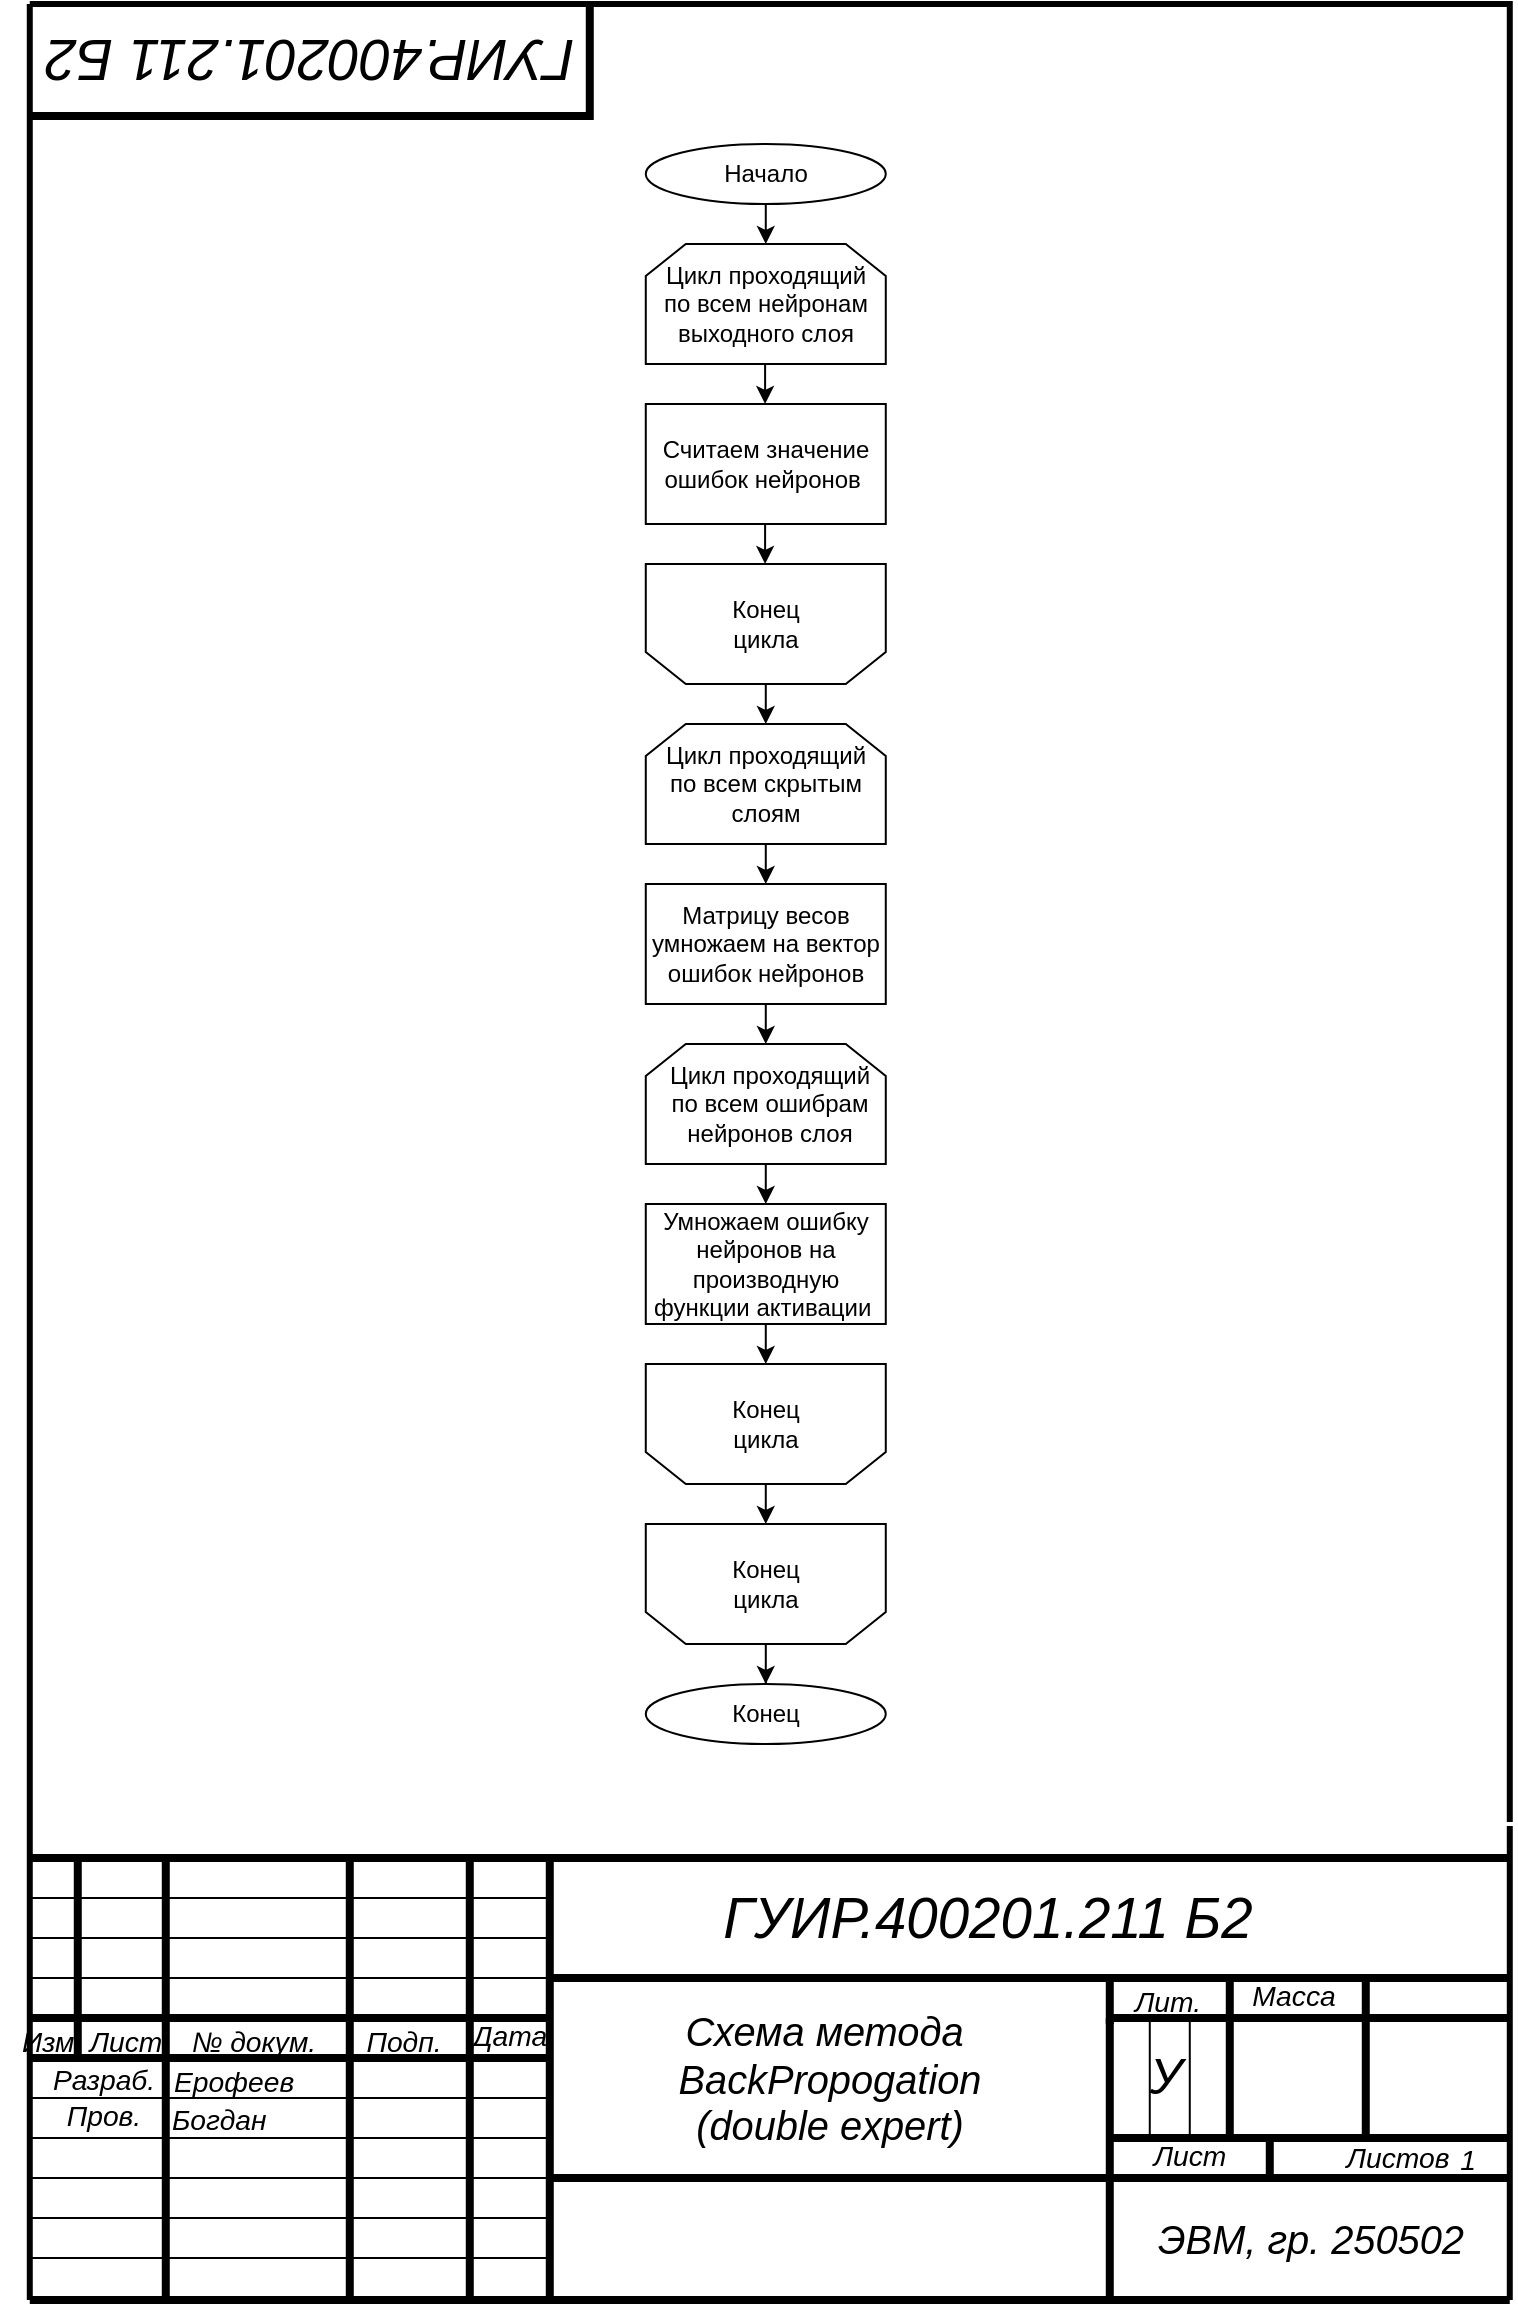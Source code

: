 <mxfile version="22.1.2" type="device">
  <diagram name="Страница — 1" id="CTN3MzxIXp-URIUVr1BB">
    <mxGraphModel dx="1036" dy="606" grid="1" gridSize="10" guides="1" tooltips="1" connect="1" arrows="1" fold="1" page="1" pageScale="1" pageWidth="827" pageHeight="1169" math="0" shadow="0">
      <root>
        <mxCell id="0" />
        <mxCell id="1" parent="0" />
        <UserObject label="" tags="Фон" id="nHSCRdaglOirwHJ2CLul-1">
          <mxCell style="vsdxID=6;fillColor=#FFFFFF;gradientColor=none;shape=stencil(nY9LDoAgDERP0z3SI/i5BwkoRAWC+Lu9kGokLt3NtK/NDGC9aOEVcLbE4Ea1Gxk1YAOcG6tVMDEpwBaw7l1QQ3CrleS9yGRWs9vyh4PuWL7g7CxdR+BkbAFW7Df6+BtO4k1DRcrdN3kaUWtsLw==);strokeColor=#000000;strokeWidth=3;points=[];labelBackgroundColor=none;rounded=0;html=1;whiteSpace=wrap;" parent="1" vertex="1">
            <mxGeometry x="64.89" y="10" width="740" height="909" as="geometry" />
          </mxCell>
        </UserObject>
        <UserObject label="" tags="Фон" id="nHSCRdaglOirwHJ2CLul-2">
          <mxCell style="vsdxID=50;edgeStyle=none;startArrow=none;endArrow=none;startSize=9;endSize=9;strokeWidth=3;strokeColor=#000000;spacingTop=0;spacingBottom=0;spacingLeft=0;spacingRight=0;verticalAlign=middle;html=1;labelBackgroundColor=none;rounded=0;" parent="1" edge="1">
            <mxGeometry relative="1" as="geometry">
              <Array as="points" />
              <mxPoint x="804.89" y="921" as="sourcePoint" />
              <mxPoint x="804.89" y="1158" as="targetPoint" />
            </mxGeometry>
          </mxCell>
        </UserObject>
        <UserObject label="&lt;div style=&quot;&quot;&gt;&lt;p style=&quot;text-align: center; margin: 0px; text-indent: 0px; vertical-align: middle; direction: ltr;&quot;&gt;&lt;font face=&quot;Arial&quot;&gt;&lt;span style=&quot;font-size: 19.9px;&quot;&gt;&lt;i&gt;Схема метода&amp;nbsp;&lt;/i&gt;&lt;/span&gt;&lt;/font&gt;&lt;/p&gt;&lt;p style=&quot;text-align: center; margin: 0px; text-indent: 0px; vertical-align: middle; direction: ltr;&quot;&gt;&lt;font face=&quot;Arial&quot;&gt;&lt;span style=&quot;font-size: 19.9px;&quot;&gt;&lt;i&gt;BackPropogation&lt;/i&gt;&lt;/span&gt;&lt;/font&gt;&lt;/p&gt;&lt;p style=&quot;text-align: center; margin: 0px; text-indent: 0px; vertical-align: middle; direction: ltr;&quot;&gt;&lt;font face=&quot;Arial&quot;&gt;&lt;span style=&quot;font-size: 19.9px;&quot;&gt;&lt;i&gt;(double expert)&lt;/i&gt;&lt;/span&gt;&lt;/font&gt;&lt;/p&gt;&lt;/div&gt;" tags="Фон" id="nHSCRdaglOirwHJ2CLul-3">
          <mxCell style="verticalAlign=middle;align=center;overflow=width;vsdxID=381;fillColor=none;gradientColor=none;shape=stencil(nZBLDoAgDERP0z3SIyjew0SURgSD+Lu9kMZoXLhwN9O+tukAlrNpJg1SzDH4QW/URgNYgZTkjA4UkwJUgGXng+6DX1zLfmoymdXo17xh5zmRJ6Q42BWCfc2oJfdAr+Yv+AP9Cb7OJ3H/2JG1HNGz/84klThPVCc=);strokeColor=none;points=[];labelBackgroundColor=none;rounded=0;html=1;whiteSpace=wrap;" parent="1" vertex="1">
            <mxGeometry x="324.89" y="998" width="280" height="100" as="geometry" />
          </mxCell>
        </UserObject>
        <UserObject label="" tags="Фон" id="nHSCRdaglOirwHJ2CLul-4">
          <mxCell style="vsdxID=384;edgeStyle=none;startArrow=none;endArrow=none;startSize=3;endSize=3;strokeWidth=4;strokeColor=#000000;spacingTop=-2;spacingBottom=-2;spacingLeft=-2;spacingRight=-2;verticalAlign=middle;html=1;labelBackgroundColor=#FFFFFF;rounded=0;" parent="1" edge="1">
            <mxGeometry relative="1" as="geometry">
              <Array as="points" />
              <mxPoint x="604.89" y="1017" as="sourcePoint" />
              <mxPoint x="604.89" y="1157" as="targetPoint" />
            </mxGeometry>
          </mxCell>
        </UserObject>
        <UserObject label="" tags="Фон" id="nHSCRdaglOirwHJ2CLul-5">
          <mxCell style="vsdxID=385;edgeStyle=none;startArrow=none;endArrow=none;startSize=3;endSize=3;strokeWidth=4;strokeColor=#000000;spacingTop=-2;spacingBottom=-2;spacingLeft=-2;spacingRight=-2;verticalAlign=middle;html=1;labelBackgroundColor=#FFFFFF;rounded=0;" parent="1" edge="1">
            <mxGeometry relative="1" as="geometry">
              <Array as="points" />
              <mxPoint x="604.89" y="1017" as="sourcePoint" />
              <mxPoint x="804.89" y="1017" as="targetPoint" />
            </mxGeometry>
          </mxCell>
        </UserObject>
        <UserObject label="" tags="Фон" id="nHSCRdaglOirwHJ2CLul-6">
          <mxCell style="vsdxID=386;edgeStyle=none;startArrow=none;endArrow=none;startSize=3;endSize=3;strokeWidth=4;strokeColor=#000000;spacingTop=-2;spacingBottom=-2;spacingLeft=-2;spacingRight=-2;verticalAlign=middle;html=1;labelBackgroundColor=#FFFFFF;rounded=0;" parent="1" edge="1">
            <mxGeometry relative="1" as="geometry">
              <Array as="points" />
              <mxPoint x="804.89" y="1097" as="sourcePoint" />
              <mxPoint x="604.89" y="1097" as="targetPoint" />
            </mxGeometry>
          </mxCell>
        </UserObject>
        <UserObject label="" tags="Фон" id="nHSCRdaglOirwHJ2CLul-7">
          <mxCell style="vsdxID=387;edgeStyle=none;startArrow=none;endArrow=none;startSize=3;endSize=3;strokeWidth=4;strokeColor=#000000;spacingTop=-2;spacingBottom=-2;spacingLeft=-2;spacingRight=-2;verticalAlign=middle;html=1;labelBackgroundColor=#FFFFFF;rounded=0;" parent="1" edge="1">
            <mxGeometry relative="1" as="geometry">
              <Array as="points" />
              <mxPoint x="684.89" y="1077" as="sourcePoint" />
              <mxPoint x="684.89" y="1097" as="targetPoint" />
            </mxGeometry>
          </mxCell>
        </UserObject>
        <UserObject label="" tags="Фон" id="nHSCRdaglOirwHJ2CLul-8">
          <mxCell style="vsdxID=388;edgeStyle=none;startArrow=none;endArrow=none;startSize=3;endSize=3;strokeWidth=4;strokeColor=#000000;spacingTop=-2;spacingBottom=-2;spacingLeft=-2;spacingRight=-2;verticalAlign=middle;html=1;labelBackgroundColor=#FFFFFF;rounded=0;" parent="1" edge="1">
            <mxGeometry relative="1" as="geometry">
              <Array as="points" />
              <mxPoint x="732.89" y="997" as="sourcePoint" />
              <mxPoint x="732.89" y="1057" as="targetPoint" />
            </mxGeometry>
          </mxCell>
        </UserObject>
        <UserObject label="" tags="Фон" id="nHSCRdaglOirwHJ2CLul-9">
          <mxCell style="vsdxID=389;edgeStyle=none;startArrow=none;endArrow=none;startSize=3;endSize=3;strokeWidth=4;strokeColor=#000000;spacingTop=-2;spacingBottom=-2;spacingLeft=-2;spacingRight=-2;verticalAlign=middle;html=1;labelBackgroundColor=#FFFFFF;rounded=0;" parent="1" edge="1">
            <mxGeometry relative="1" as="geometry">
              <Array as="points" />
              <mxPoint x="604.89" y="1077" as="sourcePoint" />
              <mxPoint x="804.89" y="1077" as="targetPoint" />
            </mxGeometry>
          </mxCell>
        </UserObject>
        <UserObject label="" tags="Фон" id="nHSCRdaglOirwHJ2CLul-10">
          <mxCell style="vsdxID=390;edgeStyle=none;startArrow=none;endArrow=none;startSize=3;endSize=3;strokeWidth=4;strokeColor=#000000;spacingTop=-2;spacingBottom=-2;spacingLeft=-2;spacingRight=-2;verticalAlign=middle;html=1;labelBackgroundColor=#FFFFFF;rounded=0;" parent="1" edge="1">
            <mxGeometry relative="1" as="geometry">
              <Array as="points" />
              <mxPoint x="732.89" y="1057" as="sourcePoint" />
              <mxPoint x="732.89" y="1077" as="targetPoint" />
            </mxGeometry>
          </mxCell>
        </UserObject>
        <UserObject label="" tags="Фон" id="nHSCRdaglOirwHJ2CLul-11">
          <mxCell style="vsdxID=391;edgeStyle=none;startArrow=none;endArrow=none;startSize=3;endSize=3;strokeWidth=4;strokeColor=#000000;spacingTop=-2;spacingBottom=-2;spacingLeft=-2;spacingRight=-2;verticalAlign=middle;html=1;labelBackgroundColor=#FFFFFF;rounded=0;" parent="1" edge="1">
            <mxGeometry relative="1" as="geometry">
              <Array as="points" />
              <mxPoint x="604.89" y="997" as="sourcePoint" />
              <mxPoint x="604.89" y="1020" as="targetPoint" />
            </mxGeometry>
          </mxCell>
        </UserObject>
        <UserObject label="" tags="Фон" id="nHSCRdaglOirwHJ2CLul-12">
          <mxCell style="vsdxID=392;edgeStyle=none;startArrow=none;endArrow=none;startSize=3;endSize=3;strokeColor=#000000;spacingTop=-2;spacingBottom=-2;spacingLeft=-2;spacingRight=-2;verticalAlign=middle;html=1;labelBackgroundColor=#FFFFFF;rounded=0;" parent="1" edge="1">
            <mxGeometry relative="1" as="geometry">
              <Array as="points" />
              <mxPoint x="624.89" y="1017" as="sourcePoint" />
              <mxPoint x="624.89" y="1077" as="targetPoint" />
            </mxGeometry>
          </mxCell>
        </UserObject>
        <UserObject label="" tags="Фон" id="nHSCRdaglOirwHJ2CLul-13">
          <mxCell style="vsdxID=393;edgeStyle=none;startArrow=none;endArrow=none;startSize=3;endSize=3;strokeColor=#000000;spacingTop=-2;spacingBottom=-2;spacingLeft=-2;spacingRight=-2;verticalAlign=middle;html=1;labelBackgroundColor=#FFFFFF;rounded=0;" parent="1" edge="1">
            <mxGeometry relative="1" as="geometry">
              <Array as="points" />
              <mxPoint x="644.89" y="1017" as="sourcePoint" />
              <mxPoint x="644.89" y="1077" as="targetPoint" />
            </mxGeometry>
          </mxCell>
        </UserObject>
        <UserObject label="" tags="Фон" id="nHSCRdaglOirwHJ2CLul-14">
          <mxCell style="vsdxID=394;edgeStyle=none;startArrow=none;endArrow=none;startSize=3;endSize=3;strokeWidth=4;strokeColor=#000000;spacingTop=-2;spacingBottom=-2;spacingLeft=-2;spacingRight=-2;verticalAlign=middle;html=1;labelBackgroundColor=#FFFFFF;rounded=0;" parent="1" edge="1">
            <mxGeometry relative="1" as="geometry">
              <Array as="points" />
              <mxPoint x="664.89" y="997" as="sourcePoint" />
              <mxPoint x="664.89" y="1077" as="targetPoint" />
            </mxGeometry>
          </mxCell>
        </UserObject>
        <UserObject label="" tags="Фон" id="nHSCRdaglOirwHJ2CLul-15">
          <mxCell style="vsdxID=395;edgeStyle=none;startArrow=none;endArrow=none;startSize=3;endSize=3;strokeWidth=4;strokeColor=#000000;spacingTop=-2;spacingBottom=-2;spacingLeft=-2;spacingRight=-2;verticalAlign=middle;html=1;labelBackgroundColor=#FFFFFF;rounded=0;" parent="1" edge="1">
            <mxGeometry relative="1" as="geometry">
              <Array as="points" />
              <mxPoint x="604.89" y="1097" as="sourcePoint" />
              <mxPoint x="324.89" y="1097" as="targetPoint" />
            </mxGeometry>
          </mxCell>
        </UserObject>
        <UserObject label="" tags="Фон" id="nHSCRdaglOirwHJ2CLul-16">
          <mxCell style="vsdxID=396;edgeStyle=none;startArrow=none;endArrow=none;startSize=3;endSize=3;strokeWidth=4;strokeColor=#000000;spacingTop=-2;spacingBottom=-2;spacingLeft=-2;spacingRight=-2;verticalAlign=middle;html=1;labelBackgroundColor=#FFFFFF;rounded=0;" parent="1" edge="1">
            <mxGeometry relative="1" as="geometry">
              <Array as="points" />
              <mxPoint x="324.89" y="937" as="sourcePoint" />
              <mxPoint x="324.89" y="1157" as="targetPoint" />
            </mxGeometry>
          </mxCell>
        </UserObject>
        <UserObject label="" tags="Фон" id="nHSCRdaglOirwHJ2CLul-17">
          <mxCell style="vsdxID=397;edgeStyle=none;startArrow=none;endArrow=none;startSize=3;endSize=3;strokeWidth=4;strokeColor=#000000;spacingTop=-2;spacingBottom=-2;spacingLeft=-2;spacingRight=-2;verticalAlign=middle;html=1;labelBackgroundColor=#FFFFFF;rounded=0;" parent="1" edge="1">
            <mxGeometry relative="1" as="geometry">
              <Array as="points" />
              <mxPoint x="324.89" y="1017" as="sourcePoint" />
              <mxPoint x="64.89" y="1017" as="targetPoint" />
            </mxGeometry>
          </mxCell>
        </UserObject>
        <UserObject label="" tags="Фон" id="nHSCRdaglOirwHJ2CLul-18">
          <mxCell style="vsdxID=398;edgeStyle=none;startArrow=none;endArrow=none;startSize=3;endSize=3;strokeWidth=4;strokeColor=#000000;spacingTop=-2;spacingBottom=-2;spacingLeft=-2;spacingRight=-2;verticalAlign=middle;html=1;labelBackgroundColor=#FFFFFF;rounded=0;" parent="1" edge="1">
            <mxGeometry relative="1" as="geometry">
              <Array as="points" />
              <mxPoint x="324.89" y="997" as="sourcePoint" />
              <mxPoint x="804.89" y="997" as="targetPoint" />
            </mxGeometry>
          </mxCell>
        </UserObject>
        <UserObject label="" tags="Фон" id="nHSCRdaglOirwHJ2CLul-19">
          <mxCell style="vsdxID=399;edgeStyle=none;startArrow=none;endArrow=none;startSize=3;endSize=3;strokeWidth=4;strokeColor=#000000;spacingTop=-2;spacingBottom=-2;spacingLeft=-2;spacingRight=-2;verticalAlign=middle;html=1;labelBackgroundColor=#FFFFFF;rounded=0;" parent="1" edge="1">
            <mxGeometry relative="1" as="geometry">
              <Array as="points" />
              <mxPoint x="284.89" y="937" as="sourcePoint" />
              <mxPoint x="284.89" y="1157" as="targetPoint" />
            </mxGeometry>
          </mxCell>
        </UserObject>
        <UserObject label="" tags="Фон" id="nHSCRdaglOirwHJ2CLul-20">
          <mxCell style="vsdxID=400;edgeStyle=none;startArrow=none;endArrow=none;startSize=3;endSize=3;strokeWidth=4;strokeColor=#000000;spacingTop=-2;spacingBottom=-2;spacingLeft=-2;spacingRight=-2;verticalAlign=middle;html=1;labelBackgroundColor=#FFFFFF;rounded=0;" parent="1" edge="1">
            <mxGeometry relative="1" as="geometry">
              <Array as="points" />
              <mxPoint x="224.89" y="937" as="sourcePoint" />
              <mxPoint x="224.89" y="1157" as="targetPoint" />
            </mxGeometry>
          </mxCell>
        </UserObject>
        <UserObject label="" tags="Фон" id="nHSCRdaglOirwHJ2CLul-21">
          <mxCell style="vsdxID=401;edgeStyle=none;startArrow=none;endArrow=none;startSize=3;endSize=3;strokeWidth=4;strokeColor=#000000;spacingTop=-2;spacingBottom=-2;spacingLeft=-2;spacingRight=-2;verticalAlign=middle;html=1;labelBackgroundColor=#FFFFFF;rounded=0;" parent="1" edge="1">
            <mxGeometry relative="1" as="geometry">
              <Array as="points" />
              <mxPoint x="132.89" y="937" as="sourcePoint" />
              <mxPoint x="132.89" y="1157" as="targetPoint" />
            </mxGeometry>
          </mxCell>
        </UserObject>
        <UserObject label="" tags="Фон" id="nHSCRdaglOirwHJ2CLul-22">
          <mxCell style="vsdxID=402;edgeStyle=none;startArrow=none;endArrow=none;startSize=3;endSize=3;strokeColor=#000000;spacingTop=-2;spacingBottom=-2;spacingLeft=-2;spacingRight=-2;verticalAlign=middle;html=1;labelBackgroundColor=#FFFFFF;rounded=0;" parent="1" edge="1">
            <mxGeometry relative="1" as="geometry">
              <Array as="points" />
              <mxPoint x="64.89" y="957" as="sourcePoint" />
              <mxPoint x="324.89" y="957" as="targetPoint" />
            </mxGeometry>
          </mxCell>
        </UserObject>
        <UserObject label="" tags="Фон" id="nHSCRdaglOirwHJ2CLul-23">
          <mxCell style="vsdxID=403;edgeStyle=none;startArrow=none;endArrow=none;startSize=3;endSize=3;strokeColor=#000000;spacingTop=-2;spacingBottom=-2;spacingLeft=-2;spacingRight=-2;verticalAlign=middle;html=1;labelBackgroundColor=#FFFFFF;rounded=0;" parent="1" edge="1">
            <mxGeometry relative="1" as="geometry">
              <Array as="points" />
              <mxPoint x="324.89" y="977" as="sourcePoint" />
              <mxPoint x="64.89" y="977" as="targetPoint" />
            </mxGeometry>
          </mxCell>
        </UserObject>
        <UserObject label="" tags="Фон" id="nHSCRdaglOirwHJ2CLul-24">
          <mxCell style="vsdxID=404;edgeStyle=none;startArrow=none;endArrow=none;startSize=3;endSize=3;strokeColor=#000000;spacingTop=-2;spacingBottom=-2;spacingLeft=-2;spacingRight=-2;verticalAlign=middle;html=1;labelBackgroundColor=#FFFFFF;rounded=0;" parent="1" edge="1">
            <mxGeometry relative="1" as="geometry">
              <Array as="points" />
              <mxPoint x="64.89" y="997" as="sourcePoint" />
              <mxPoint x="324.89" y="997" as="targetPoint" />
            </mxGeometry>
          </mxCell>
        </UserObject>
        <UserObject label="" tags="Фон" id="nHSCRdaglOirwHJ2CLul-25">
          <mxCell style="vsdxID=405;edgeStyle=none;startArrow=none;endArrow=none;startSize=3;endSize=3;strokeColor=#000000;spacingTop=-2;spacingBottom=-2;spacingLeft=-2;spacingRight=-2;verticalAlign=middle;html=1;labelBackgroundColor=#FFFFFF;rounded=0;" parent="1" edge="1">
            <mxGeometry relative="1" as="geometry">
              <Array as="points" />
              <mxPoint x="324.89" y="1057" as="sourcePoint" />
              <mxPoint x="64.89" y="1057" as="targetPoint" />
            </mxGeometry>
          </mxCell>
        </UserObject>
        <UserObject label="" tags="Фон" id="nHSCRdaglOirwHJ2CLul-26">
          <mxCell style="vsdxID=406;edgeStyle=none;startArrow=none;endArrow=none;startSize=3;endSize=3;strokeColor=#000000;spacingTop=-2;spacingBottom=-2;spacingLeft=-2;spacingRight=-2;verticalAlign=middle;html=1;labelBackgroundColor=#FFFFFF;rounded=0;" parent="1" edge="1">
            <mxGeometry relative="1" as="geometry">
              <Array as="points" />
              <mxPoint x="64.89" y="1077" as="sourcePoint" />
              <mxPoint x="324.89" y="1077" as="targetPoint" />
            </mxGeometry>
          </mxCell>
        </UserObject>
        <UserObject label="" tags="Фон" id="nHSCRdaglOirwHJ2CLul-27">
          <mxCell style="vsdxID=407;edgeStyle=none;startArrow=none;endArrow=none;startSize=3;endSize=3;strokeColor=#000000;spacingTop=-2;spacingBottom=-2;spacingLeft=-2;spacingRight=-2;verticalAlign=middle;html=1;labelBackgroundColor=#FFFFFF;rounded=0;" parent="1" edge="1">
            <mxGeometry relative="1" as="geometry">
              <Array as="points" />
              <mxPoint x="324.89" y="1097" as="sourcePoint" />
              <mxPoint x="64.89" y="1097" as="targetPoint" />
            </mxGeometry>
          </mxCell>
        </UserObject>
        <UserObject label="" tags="Фон" id="nHSCRdaglOirwHJ2CLul-28">
          <mxCell style="vsdxID=408;edgeStyle=none;startArrow=none;endArrow=none;startSize=3;endSize=3;strokeColor=#000000;spacingTop=-2;spacingBottom=-2;spacingLeft=-2;spacingRight=-2;verticalAlign=middle;html=1;labelBackgroundColor=#FFFFFF;rounded=0;" parent="1" edge="1">
            <mxGeometry relative="1" as="geometry">
              <Array as="points" />
              <mxPoint x="64.89" y="1117" as="sourcePoint" />
              <mxPoint x="324.89" y="1117" as="targetPoint" />
            </mxGeometry>
          </mxCell>
        </UserObject>
        <UserObject label="" tags="Фон" id="nHSCRdaglOirwHJ2CLul-29">
          <mxCell style="vsdxID=409;edgeStyle=none;startArrow=none;endArrow=none;startSize=3;endSize=3;strokeColor=#000000;spacingTop=-2;spacingBottom=-2;spacingLeft=-2;spacingRight=-2;verticalAlign=middle;html=1;labelBackgroundColor=#FFFFFF;rounded=0;" parent="1" edge="1">
            <mxGeometry relative="1" as="geometry">
              <Array as="points" />
              <mxPoint x="324.89" y="1137" as="sourcePoint" />
              <mxPoint x="64.89" y="1137" as="targetPoint" />
            </mxGeometry>
          </mxCell>
        </UserObject>
        <UserObject label="" tags="Фон" id="nHSCRdaglOirwHJ2CLul-30">
          <mxCell style="vsdxID=410;edgeStyle=none;startArrow=none;endArrow=none;startSize=3;endSize=3;strokeWidth=4;strokeColor=#000000;spacingTop=-2;spacingBottom=-2;spacingLeft=-2;spacingRight=-2;verticalAlign=middle;html=1;labelBackgroundColor=#FFFFFF;rounded=0;" parent="1" edge="1">
            <mxGeometry relative="1" as="geometry">
              <Array as="points" />
              <mxPoint x="64.89" y="1037" as="sourcePoint" />
              <mxPoint x="324.89" y="1037" as="targetPoint" />
            </mxGeometry>
          </mxCell>
        </UserObject>
        <UserObject label="" tags="Фон" id="nHSCRdaglOirwHJ2CLul-31">
          <mxCell style="vsdxID=411;edgeStyle=none;startArrow=none;endArrow=none;startSize=3;endSize=3;strokeWidth=4;strokeColor=#000000;spacingTop=-2;spacingBottom=-2;spacingLeft=-2;spacingRight=-2;verticalAlign=middle;html=1;labelBackgroundColor=#FFFFFF;rounded=0;" parent="1" edge="1">
            <mxGeometry relative="1" as="geometry">
              <Array as="points" />
              <mxPoint x="88.89" y="939" as="sourcePoint" />
              <mxPoint x="88.89" y="1037" as="targetPoint" />
            </mxGeometry>
          </mxCell>
        </UserObject>
        <UserObject label="&lt;div style=&quot;font-size: 1px&quot;&gt;&lt;font style=&quot;font-size:14.11px;font-family:Arial;color:#000000;direction:ltr;letter-spacing:0px;line-height:120%;opacity:1&quot;&gt;&lt;i&gt;Изм.&lt;br/&gt;&lt;/i&gt;&lt;/font&gt;&lt;/div&gt;" tags="Фон" id="nHSCRdaglOirwHJ2CLul-32">
          <mxCell style="verticalAlign=middle;align=center;overflow=width;vsdxID=412;fillColor=none;gradientColor=none;shape=stencil(nZBLDoAgDERP0z3SIyjew0SURgSD+Lu9kMZoXLhwN9O+tukAlrNpJg1SzDH4QW/URgNYgZTkjA4UkwJUgGXng+6DX1zLfmoymdXo17xh5zmRJ6Q42BWCfc2oJfdAr+Yv+AP9Cb7OJ3H/2JG1HNGz/84klThPVCc=);strokeColor=none;strokeWidth=3;spacingTop=-2;spacingBottom=-2;spacingLeft=-2;spacingRight=-2;points=[];labelBackgroundColor=none;rounded=0;html=1;whiteSpace=wrap;" parent="1" vertex="1">
            <mxGeometry x="60.89" y="1017" width="28" height="23" as="geometry" />
          </mxCell>
        </UserObject>
        <UserObject label="&lt;div style=&quot;font-size: 1px&quot;&gt;&lt;font style=&quot;font-size:14.11px;font-family:Arial;color:#000000;direction:ltr;letter-spacing:0px;line-height:120%;opacity:1&quot;&gt;&lt;i&gt;Лист&lt;br/&gt;&lt;/i&gt;&lt;/font&gt;&lt;/div&gt;" tags="Фон" id="nHSCRdaglOirwHJ2CLul-33">
          <mxCell style="verticalAlign=middle;align=center;overflow=width;vsdxID=413;fillColor=none;gradientColor=none;shape=stencil(nZBLDoAgDERP0z3SIyjew0SURgSD+Lu9kMZoXLhwN9O+tukAlrNpJg1SzDH4QW/URgNYgZTkjA4UkwJUgGXng+6DX1zLfmoymdXo17xh5zmRJ6Q42BWCfc2oJfdAr+Yv+AP9Cb7OJ3H/2JG1HNGz/84klThPVCc=);strokeColor=none;strokeWidth=3;spacingTop=-2;spacingBottom=-2;spacingLeft=-2;spacingRight=-2;points=[];labelBackgroundColor=none;rounded=0;html=1;whiteSpace=wrap;" parent="1" vertex="1">
            <mxGeometry x="64.89" y="1017" width="96" height="23" as="geometry" />
          </mxCell>
        </UserObject>
        <UserObject label="&lt;div style=&quot;font-size: 1px&quot;&gt;&lt;font style=&quot;font-size:14.11px;font-family:Arial;color:#000000;direction:ltr;letter-spacing:0px;line-height:120%;opacity:1&quot;&gt;&lt;i&gt;№ докум.&lt;br/&gt;&lt;/i&gt;&lt;/font&gt;&lt;/div&gt;" tags="Фон" id="nHSCRdaglOirwHJ2CLul-34">
          <mxCell style="verticalAlign=middle;align=center;overflow=width;vsdxID=414;fillColor=none;gradientColor=none;shape=stencil(nZBLDoAgDERP0z3SIyjew0SURgSD+Lu9kMZoXLhwN9O+tukAlrNpJg1SzDH4QW/URgNYgZTkjA4UkwJUgGXng+6DX1zLfmoymdXo17xh5zmRJ6Q42BWCfc2oJfdAr+Yv+AP9Cb7OJ3H/2JG1HNGz/84klThPVCc=);strokeColor=none;strokeWidth=3;spacingTop=-2;spacingBottom=-2;spacingLeft=-2;spacingRight=-2;points=[];labelBackgroundColor=none;rounded=0;html=1;whiteSpace=wrap;" parent="1" vertex="1">
            <mxGeometry x="124.89" y="1017" width="104" height="23" as="geometry" />
          </mxCell>
        </UserObject>
        <UserObject label="&lt;div style=&quot;font-size: 1px&quot;&gt;&lt;font style=&quot;font-size:14.11px;font-family:Arial;color:#000000;direction:ltr;letter-spacing:0px;line-height:120%;opacity:1&quot;&gt;&lt;i&gt;Подп.&lt;br/&gt;&lt;/i&gt;&lt;/font&gt;&lt;/div&gt;" tags="Фон" id="nHSCRdaglOirwHJ2CLul-35">
          <mxCell style="verticalAlign=middle;align=center;overflow=width;vsdxID=415;fillColor=none;gradientColor=none;shape=stencil(nZBLDoAgDERP0z3SIyjew0SURgSD+Lu9kMZoXLhwN9O+tukAlrNpJg1SzDH4QW/URgNYgZTkjA4UkwJUgGXng+6DX1zLfmoymdXo17xh5zmRJ6Q42BWCfc2oJfdAr+Yv+AP9Cb7OJ3H/2JG1HNGz/84klThPVCc=);strokeColor=none;strokeWidth=3;spacingTop=-2;spacingBottom=-2;spacingLeft=-2;spacingRight=-2;points=[];labelBackgroundColor=none;rounded=0;html=1;whiteSpace=wrap;" parent="1" vertex="1">
            <mxGeometry x="199.89" y="1017" width="104" height="23" as="geometry" />
          </mxCell>
        </UserObject>
        <UserObject label="&lt;div style=&quot;font-size: 1px&quot;&gt;&lt;font style=&quot;font-size:14.11px;font-family:Arial;color:#000000;direction:ltr;letter-spacing:0px;line-height:120%;opacity:1&quot;&gt;&lt;i&gt;Дата&lt;br/&gt;&lt;/i&gt;&lt;/font&gt;&lt;/div&gt;" tags="Фон" id="nHSCRdaglOirwHJ2CLul-36">
          <mxCell style="verticalAlign=middle;align=center;overflow=width;vsdxID=416;fillColor=none;gradientColor=none;shape=stencil(nZBLDoAgDERP0z3SIyjew0SURgSD+Lu9kMZoXLhwN9O+tukAlrNpJg1SzDH4QW/URgNYgZTkjA4UkwJUgGXng+6DX1zLfmoymdXo17xh5zmRJ6Q42BWCfc2oJfdAr+Yv+AP9Cb7OJ3H/2JG1HNGz/84klThPVCc=);strokeColor=none;strokeWidth=3;spacingTop=-2;spacingBottom=-2;spacingLeft=-2;spacingRight=-2;points=[];labelBackgroundColor=none;rounded=0;html=1;whiteSpace=wrap;" parent="1" vertex="1">
            <mxGeometry x="284.89" y="1017" width="40" height="18" as="geometry" />
          </mxCell>
        </UserObject>
        <UserObject label="&lt;div style=&quot;&quot;&gt;&lt;p style=&quot;text-align: left; margin: 0px; text-indent: 0px; vertical-align: middle; direction: ltr;&quot;&gt;&lt;font face=&quot;Arial&quot;&gt;&lt;span style=&quot;font-size: 14.11px;&quot;&gt;&lt;i&gt;Ерофеев&lt;/i&gt;&lt;/span&gt;&lt;/font&gt;&lt;/p&gt;&lt;/div&gt;" tags="Фон" id="nHSCRdaglOirwHJ2CLul-37">
          <mxCell style="verticalAlign=middle;align=left;overflow=width;vsdxID=422;fillColor=none;gradientColor=none;shape=stencil(nZBLDoAgDERP0z3SIyjew0SURgSD+Lu9kMZoXLhwN9O+tukAlrNpJg1SzDH4QW/URgNYgZTkjA4UkwJUgGXng+6DX1zLfmoymdXo17xh5zmRJ6Q42BWCfc2oJfdAr+Yv+AP9Cb7OJ3H/2JG1HNGz/84klThPVCc=);strokeColor=none;strokeWidth=3;spacingTop=-2;spacingBottom=-2;spacingLeft=-2;spacingRight=-2;points=[];labelBackgroundColor=none;rounded=0;html=1;whiteSpace=wrap;" parent="1" vertex="1">
            <mxGeometry x="136.89" y="1039" width="89" height="20" as="geometry" />
          </mxCell>
        </UserObject>
        <UserObject label="&lt;div style=&quot;font-size: 1px&quot;&gt;&lt;font style=&quot;font-size:14.11px;font-family:Arial;color:#000000;direction:ltr;letter-spacing:0px;line-height:120%;opacity:1&quot;&gt;&lt;i&gt;Лит.&lt;br/&gt;&lt;/i&gt;&lt;/font&gt;&lt;/div&gt;" tags="Фон" id="nHSCRdaglOirwHJ2CLul-38">
          <mxCell style="verticalAlign=middle;align=center;overflow=width;vsdxID=423;fillColor=none;gradientColor=none;shape=stencil(nZBLDoAgDERP0z3SIyjew0SURgSD+Lu9kMZoXLhwN9O+tukAlrNpJg1SzDH4QW/URgNYgZTkjA4UkwJUgGXng+6DX1zLfmoymdXo17xh5zmRJ6Q42BWCfc2oJfdAr+Yv+AP9Cb7OJ3H/2JG1HNGz/84klThPVCc=);strokeColor=none;strokeWidth=3;spacingTop=-2;spacingBottom=-2;spacingLeft=-2;spacingRight=-2;points=[];labelBackgroundColor=none;rounded=0;html=1;whiteSpace=wrap;" parent="1" vertex="1">
            <mxGeometry x="581.89" y="997" width="104" height="23" as="geometry" />
          </mxCell>
        </UserObject>
        <UserObject label="&lt;div style=&quot;font-size: 1px&quot;&gt;&lt;font style=&quot;font-size:14.11px;font-family:Arial;color:#000000;direction:ltr;letter-spacing:0px;line-height:120%;opacity:1&quot;&gt;&lt;i&gt;Масса&lt;br/&gt;&lt;/i&gt;&lt;/font&gt;&lt;/div&gt;" tags="Фон" id="nHSCRdaglOirwHJ2CLul-39">
          <mxCell style="verticalAlign=middle;align=center;overflow=width;vsdxID=424;fillColor=none;gradientColor=none;shape=stencil(nZBLDoAgDERP0z3SIyjew0SURgSD+Lu9kMZoXLhwN9O+tukAlrNpJg1SzDH4QW/URgNYgZTkjA4UkwJUgGXng+6DX1zLfmoymdXo17xh5zmRJ6Q42BWCfc2oJfdAr+Yv+AP9Cb7OJ3H/2JG1HNGz/84klThPVCc=);strokeColor=none;strokeWidth=3;spacingTop=-2;spacingBottom=-2;spacingLeft=-2;spacingRight=-2;points=[];labelBackgroundColor=none;rounded=0;html=1;whiteSpace=wrap;" parent="1" vertex="1">
            <mxGeometry x="644.89" y="997" width="104" height="13" as="geometry" />
          </mxCell>
        </UserObject>
        <UserObject label="&lt;div style=&quot;font-size: 1px&quot;&gt;&lt;font style=&quot;font-size:14.11px;font-family:Arial;color:#000000;direction:ltr;letter-spacing:0px;line-height:120%;opacity:1&quot;&gt;&lt;i&gt;Лист&lt;br/&gt;&lt;/i&gt;&lt;/font&gt;&lt;/div&gt;" tags="Фон" id="nHSCRdaglOirwHJ2CLul-40">
          <mxCell style="verticalAlign=middle;align=center;overflow=width;vsdxID=426;fillColor=none;gradientColor=none;shape=stencil(nZBLDoAgDERP0z3SIyjew0SURgSD+Lu9kMZoXLhwN9O+tukAlrNpJg1SzDH4QW/URgNYgZTkjA4UkwJUgGXng+6DX1zLfmoymdXo17xh5zmRJ6Q42BWCfc2oJfdAr+Yv+AP9Cb7OJ3H/2JG1HNGz/84klThPVCc=);strokeColor=none;strokeWidth=3;spacingTop=-2;spacingBottom=-2;spacingLeft=-2;spacingRight=-2;points=[];labelBackgroundColor=none;rounded=0;html=1;whiteSpace=wrap;" parent="1" vertex="1">
            <mxGeometry x="592.89" y="1077" width="104" height="13" as="geometry" />
          </mxCell>
        </UserObject>
        <UserObject label="&lt;div style=&quot;font-size: 1px&quot;&gt;&lt;font style=&quot;font-size:14.11px;font-family:Arial;color:#000000;direction:ltr;letter-spacing:0px;line-height:120%;opacity:1&quot;&gt;&lt;i&gt;Листов&lt;br/&gt;&lt;/i&gt;&lt;/font&gt;&lt;/div&gt;" tags="Фон" id="nHSCRdaglOirwHJ2CLul-41">
          <mxCell style="verticalAlign=middle;align=center;overflow=width;vsdxID=427;fillColor=none;gradientColor=none;shape=stencil(nZBLDoAgDERP0z3SIyjew0SURgSD+Lu9kMZoXLhwN9O+tukAlrNpJg1SzDH4QW/URgNYgZTkjA4UkwJUgGXng+6DX1zLfmoymdXo17xh5zmRJ6Q42BWCfc2oJfdAr+Yv+AP9Cb7OJ3H/2JG1HNGz/84klThPVCc=);strokeColor=none;strokeWidth=3;spacingTop=-2;spacingBottom=-2;spacingLeft=-2;spacingRight=-2;points=[];labelBackgroundColor=none;rounded=0;html=1;whiteSpace=wrap;" parent="1" vertex="1">
            <mxGeometry x="696.89" y="1075" width="104" height="23" as="geometry" />
          </mxCell>
        </UserObject>
        <UserObject label="&lt;div style=&quot;font-size: 1px&quot;&gt;&lt;font style=&quot;font-size:25.4px;font-family:Arial;color:#000000;direction:ltr;letter-spacing:0px;line-height:120%;opacity:1&quot;&gt;&lt;i&gt;У&lt;br/&gt;&lt;/i&gt;&lt;/font&gt;&lt;/div&gt;" tags="Фон" id="nHSCRdaglOirwHJ2CLul-42">
          <mxCell style="verticalAlign=middle;align=center;overflow=width;vsdxID=428;fillColor=none;gradientColor=none;shape=stencil(nZBLDoAgDERP0z3SIyjew0SURgSD+Lu9kMZoXLhwN9O+tukAlrNpJg1SzDH4QW/URgNYgZTkjA4UkwJUgGXng+6DX1zLfmoymdXo17xh5zmRJ6Q42BWCfc2oJfdAr+Yv+AP9Cb7OJ3H/2JG1HNGz/84klThPVCc=);strokeColor=none;points=[];labelBackgroundColor=none;rounded=0;html=1;whiteSpace=wrap;" parent="1" vertex="1">
            <mxGeometry x="616.89" y="1026" width="32" height="40" as="geometry" />
          </mxCell>
        </UserObject>
        <UserObject label="" tags="Фон" id="nHSCRdaglOirwHJ2CLul-43">
          <mxCell style="vsdxID=429;edgeStyle=none;startArrow=none;endArrow=none;startSize=3;endSize=3;strokeWidth=4;strokeColor=#000000;spacingTop=-2;spacingBottom=-2;spacingLeft=-2;spacingRight=-2;verticalAlign=middle;html=1;labelBackgroundColor=#FFFFFF;rounded=0;" parent="1" edge="1">
            <mxGeometry relative="1" as="geometry">
              <Array as="points" />
              <mxPoint x="64.89" y="937" as="sourcePoint" />
              <mxPoint x="804.89" y="937" as="targetPoint" />
            </mxGeometry>
          </mxCell>
        </UserObject>
        <UserObject label="&lt;div style=&quot;font-size: 1px&quot;&gt;&lt;font style=&quot;font-size:14.11px;font-family:Arial;color:#000000;direction:ltr;letter-spacing:0px;line-height:120%;opacity:1&quot;&gt;&lt;i&gt;1&lt;br/&gt;&lt;/i&gt;&lt;/font&gt;&lt;/div&gt;" tags="Фон" id="nHSCRdaglOirwHJ2CLul-44">
          <mxCell style="verticalAlign=middle;align=center;overflow=width;vsdxID=431;fillColor=none;gradientColor=none;shape=stencil(nZBLDoAgDERP0z3SIyjew0SURgSD+Lu9kMZoXLhwN9O+tukAlrNpJg1SzDH4QW/URgNYgZTkjA4UkwJUgGXng+6DX1zLfmoymdXo17xh5zmRJ6Q42BWCfc2oJfdAr+Yv+AP9Cb7OJ3H/2JG1HNGz/84klThPVCc=);strokeColor=none;strokeWidth=3;spacingTop=-2;spacingBottom=-2;spacingLeft=-2;spacingRight=-2;points=[];labelBackgroundColor=none;rounded=0;html=1;whiteSpace=wrap;" parent="1" vertex="1">
            <mxGeometry x="776.89" y="1077" width="14" height="21" as="geometry" />
          </mxCell>
        </UserObject>
        <UserObject label="&lt;div style=&quot;font-size: 1px&quot;&gt;&lt;p style=&quot;text-align:center;margin-left:0;margin-right:0;margin-top:0px;margin-bottom:0px;text-indent:0;vertical-align:middle;direction:ltr;&quot;&gt;&lt;font style=&quot;font-size:19.9px;font-family:Arial;color:#000000;direction:ltr;letter-spacing:0px;line-height:120%;opacity:1&quot;&gt;&lt;i&gt;ЭВМ, гр. 250502&lt;/i&gt;&lt;/font&gt;&lt;font style=&quot;font-size:19.9px;font-family:Arial;color:#000000;direction:ltr;letter-spacing:0px;line-height:120%;opacity:1&quot;&gt;&lt;i&gt;&lt;br&gt;&lt;/i&gt;&lt;/font&gt;&lt;/p&gt;&lt;/div&gt;" tags="Фон" id="nHSCRdaglOirwHJ2CLul-45">
          <mxCell style="verticalAlign=middle;align=center;overflow=width;vsdxID=433;fillColor=none;gradientColor=none;shape=stencil(nZBLDoAgDERP0z3SIyjew0SURgSD+Lu9kMZoXLhwN9O+tukAlrNpJg1SzDH4QW/URgNYgZTkjA4UkwJUgGXng+6DX1zLfmoymdXo17xh5zmRJ6Q42BWCfc2oJfdAr+Yv+AP9Cb7OJ3H/2JG1HNGz/84klThPVCc=);strokeColor=none;points=[];labelBackgroundColor=none;rounded=0;html=1;whiteSpace=wrap;" parent="1" vertex="1">
            <mxGeometry x="605.89" y="1098" width="199" height="60" as="geometry" />
          </mxCell>
        </UserObject>
        <UserObject label="&lt;div style=&quot;font-size: 1px&quot;&gt;&lt;p style=&quot;text-align:center;margin-left:0;margin-right:0;margin-top:0px;margin-bottom:0px;text-indent:0;vertical-align:middle;direction:ltr;&quot;&gt;&lt;font style=&quot;font-size:28.22px;font-family:Arial;color:#000000;direction:ltr;letter-spacing:0px;line-height:120%;opacity:1&quot;&gt;&lt;i&gt;ГУИР.&lt;/i&gt;&lt;/font&gt;&lt;font style=&quot;font-size:28.22px;font-family:Arial;color:#000000;direction:ltr;letter-spacing:0px;line-height:120%;opacity:1&quot;&gt;&lt;i&gt;400201&lt;/i&gt;&lt;/font&gt;&lt;font style=&quot;font-size:28.22px;font-family:Arial;color:#000000;direction:ltr;letter-spacing:0px;line-height:120%;opacity:1&quot;&gt;&lt;i&gt;.211&lt;/i&gt;&lt;/font&gt;&lt;font style=&quot;font-size:28.22px;font-family:Arial;color:#000000;direction:ltr;letter-spacing:0px;line-height:120%;opacity:1&quot;&gt;&lt;i&gt;&amp;nbsp;Б2&lt;br&gt;&lt;/i&gt;&lt;/font&gt;&lt;/p&gt;&lt;/div&gt;" tags="Фон" id="nHSCRdaglOirwHJ2CLul-46">
          <mxCell style="verticalAlign=middle;align=center;overflow=width;vsdxID=434;fillColor=none;gradientColor=none;shape=stencil(nZBLDoAgDERP0z3SIyjew0SURgSD+Lu9kMZoXLhwN9O+tukAlrNpJg1SzDH4QW/URgNYgZTkjA4UkwJUgGXng+6DX1zLfmoymdXo17xh5zmRJ6Q42BWCfc2oJfdAr+Yv+AP9Cb7OJ3H/2JG1HNGz/84klThPVCc=);strokeColor=none;points=[];labelBackgroundColor=none;rounded=0;html=1;whiteSpace=wrap;" parent="1" vertex="1">
            <mxGeometry x="303.89" y="937" width="480" height="60" as="geometry" />
          </mxCell>
        </UserObject>
        <UserObject label="&lt;div style=&quot;font-size: 1px&quot;&gt;&lt;p style=&quot;text-align:left;margin-left:0;margin-right:0;margin-top:0px;margin-bottom:0px;text-indent:0;vertical-align:middle;direction:ltr;&quot;&gt;&lt;font style=&quot;font-size:14.11px;font-family:Arial;color:#000000;direction:ltr;letter-spacing:0px;line-height:120%;opacity:1&quot;&gt;&lt;i&gt;Богдан&lt;/i&gt;&lt;/font&gt;&lt;/p&gt;&lt;/div&gt;" tags="Фон" id="nHSCRdaglOirwHJ2CLul-47">
          <mxCell style="verticalAlign=middle;align=left;overflow=width;vsdxID=435;fillColor=none;gradientColor=none;shape=stencil(nZBLDoAgDERP0z3SIyjew0SURgSD+Lu9kMZoXLhwN9O+tukAlrNpJg1SzDH4QW/URgNYgZTkjA4UkwJUgGXng+6DX1zLfmoymdXo17xh5zmRJ6Q42BWCfc2oJfdAr+Yv+AP9Cb7OJ3H/2JG1HNGz/84klThPVCc=);strokeColor=none;strokeWidth=3;spacingTop=-2;spacingBottom=-2;spacingLeft=-2;spacingRight=-2;points=[];labelBackgroundColor=none;rounded=0;html=1;whiteSpace=wrap;" parent="1" vertex="1">
            <mxGeometry x="135.89" y="1058" width="89" height="20" as="geometry" />
          </mxCell>
        </UserObject>
        <UserObject label="" tags="Фон" id="nHSCRdaglOirwHJ2CLul-48">
          <mxCell style="vsdxID=437;fillColor=none;gradientColor=none;shape=stencil(nZBLDoAgDERP0z3SIyjew0SURgSD+Lu9kMZoXLhwN9O+tukAlrNpJg1SzDH4QW/URgNYgZTkjA4UkwJUgGXng+6DX1zLfmoymdXo17xh5zmRJ6Q42BWCfc2oJfdAr+Yv+AP9Cb7OJ3H/2JG1HNGz/84klThPVCc=);strokeColor=none;points=[];labelBackgroundColor=none;rounded=0;html=1;whiteSpace=wrap;" parent="1" vertex="1">
            <mxGeometry x="419.89" y="1100" width="214" height="28" as="geometry" />
          </mxCell>
        </UserObject>
        <UserObject label="" tags="Фон" id="nHSCRdaglOirwHJ2CLul-49">
          <mxCell style="vsdxID=438;edgeStyle=none;startArrow=none;endArrow=none;startSize=3;endSize=3;strokeWidth=4;strokeColor=#000000;spacingTop=-2;spacingBottom=-2;spacingLeft=-2;spacingRight=-2;verticalAlign=middle;html=1;labelBackgroundColor=#FFFFFF;rounded=0;" parent="1" edge="1">
            <mxGeometry relative="1" as="geometry">
              <Array as="points" />
              <mxPoint x="64.89" y="1158" as="sourcePoint" />
              <mxPoint x="804.89" y="1158" as="targetPoint" />
            </mxGeometry>
          </mxCell>
        </UserObject>
        <UserObject label="&lt;div style=&quot;font-size: 1px&quot;&gt;&lt;p style=&quot;text-align:center;margin-left:0;margin-right:0;margin-top:0px;margin-bottom:0px;text-indent:0;vertical-align:middle;direction:ltr;&quot;&gt;&lt;font style=&quot;font-size:28.22px;font-family:Arial;color:#000000;direction:ltr;letter-spacing:0px;line-height:120%;opacity:1&quot;&gt;&lt;i&gt;ГУИР.&lt;/i&gt;&lt;/font&gt;&lt;font style=&quot;font-size:28.22px;font-family:Arial;color:#000000;direction:ltr;letter-spacing:0px;line-height:120%;opacity:1&quot;&gt;&lt;i&gt;400201&lt;/i&gt;&lt;/font&gt;&lt;font style=&quot;font-size:28.22px;font-family:Arial;color:#000000;direction:ltr;letter-spacing:0px;line-height:120%;opacity:1&quot;&gt;&lt;i&gt;.&lt;/i&gt;&lt;/font&gt;&lt;font style=&quot;font-size:28.22px;font-family:Arial;color:#000000;direction:ltr;letter-spacing:0px;line-height:120%;opacity:1&quot;&gt;&lt;i&gt;211 Б2&lt;/i&gt;&lt;/font&gt;&lt;font style=&quot;font-size:28.08px;font-family:Arial;color:#000000;direction:ltr;letter-spacing:0px;line-height:120%;opacity:1&quot;&gt;&lt;i&gt;&lt;br&gt;&lt;/i&gt;&lt;/font&gt;&lt;/p&gt;&lt;/div&gt;" tags="Фон" id="nHSCRdaglOirwHJ2CLul-50">
          <mxCell style="verticalAlign=middle;align=center;overflow=width;vsdxID=439;rotation=180;fillColor=none;gradientColor=none;shape=stencil(nZBLDoAgDERP0z3SIyjew0SURgSD+Lu9kMZoXLhwN9O+tukAlrNpJg1SzDH4QW/URgNYgZTkjA4UkwJUgGXng+6DX1zLfmoymdXo17xh5zmRJ6Q42BWCfc2oJfdAr+Yv+AP9Cb7OJ3H/2JG1HNGz/84klThPVCc=);strokeColor=none;spacingTop=-3;spacingBottom=-3;spacingLeft=-3;spacingRight=-3;points=[];labelBackgroundColor=none;rounded=0;html=1;whiteSpace=wrap;" parent="1" vertex="1">
            <mxGeometry x="64.89" y="10" width="280" height="56" as="geometry" />
          </mxCell>
        </UserObject>
        <UserObject label="" tags="Connector" id="nHSCRdaglOirwHJ2CLul-51">
          <mxCell style="vsdxID=440;edgeStyle=none;startArrow=none;endArrow=none;startSize=5;endSize=5;strokeWidth=4;strokeColor=#000000;spacingTop=0;spacingBottom=0;spacingLeft=0;spacingRight=0;verticalAlign=middle;html=1;labelBackgroundColor=#ffffff;rounded=0;" parent="1" edge="1">
            <mxGeometry relative="1" as="geometry">
              <mxPoint as="offset" />
              <Array as="points">
                <mxPoint x="344.89" y="66" />
              </Array>
              <mxPoint x="64.89" y="66" as="sourcePoint" />
              <mxPoint x="344.89" y="11" as="targetPoint" />
            </mxGeometry>
          </mxCell>
        </UserObject>
        <UserObject label="" tags="Фон" id="nHSCRdaglOirwHJ2CLul-52">
          <mxCell style="vsdxID=5;edgeStyle=none;startArrow=none;endArrow=none;startSize=5;endSize=5;strokeWidth=3;strokeColor=#000000;spacingTop=0;spacingBottom=0;spacingLeft=0;spacingRight=0;verticalAlign=middle;html=1;labelBackgroundColor=none;rounded=0;" parent="1" edge="1">
            <mxGeometry relative="1" as="geometry">
              <Array as="points" />
              <mxPoint x="64.89" y="1158" as="sourcePoint" />
              <mxPoint x="64.89" y="10" as="targetPoint" />
            </mxGeometry>
          </mxCell>
        </UserObject>
        <UserObject label="&lt;div style=&quot;font-size: 1px&quot;&gt;&lt;font style=&quot;font-size:14.11px;font-family:Arial;color:#000000;direction:ltr;letter-spacing:0px;line-height:120%;opacity:1&quot;&gt;&lt;i&gt;Пров.&lt;br/&gt;&lt;/i&gt;&lt;/font&gt;&lt;/div&gt;" tags="Фон" id="nHSCRdaglOirwHJ2CLul-85">
          <mxCell style="verticalAlign=middle;align=center;overflow=width;vsdxID=418;fillColor=none;gradientColor=none;shape=stencil(nZBLDoAgDERP0z3SIyjew0SURgSD+Lu9kMZoXLhwN9O+tukAlrNpJg1SzDH4QW/URgNYgZTkjA4UkwJUgGXng+6DX1zLfmoymdXo17xh5zmRJ6Q42BWCfc2oJfdAr+Yv+AP9Cb7OJ3H/2JG1HNGz/84klThPVCc=);strokeColor=none;strokeWidth=3;spacingTop=-2;spacingBottom=-2;spacingLeft=-2;spacingRight=-2;points=[];labelBackgroundColor=none;rounded=0;html=1;whiteSpace=wrap;" parent="1" vertex="1">
            <mxGeometry x="50" y="1054" width="104" height="23" as="geometry" />
          </mxCell>
        </UserObject>
        <UserObject label="&lt;div style=&quot;font-size: 1px&quot;&gt;&lt;font style=&quot;font-size:14.11px;font-family:Arial;color:#000000;direction:ltr;letter-spacing:0px;line-height:120%;opacity:1&quot;&gt;&lt;i&gt;Разраб.&lt;br/&gt;&lt;/i&gt;&lt;/font&gt;&lt;/div&gt;" tags="Фон" id="nHSCRdaglOirwHJ2CLul-86">
          <mxCell style="verticalAlign=middle;align=center;overflow=width;vsdxID=417;fillColor=none;gradientColor=none;shape=stencil(nZBLDoAgDERP0z3SIyjew0SURgSD+Lu9kMZoXLhwN9O+tukAlrNpJg1SzDH4QW/URgNYgZTkjA4UkwJUgGXng+6DX1zLfmoymdXo17xh5zmRJ6Q42BWCfc2oJfdAr+Yv+AP9Cb7OJ3H/2JG1HNGz/84klThPVCc=);strokeColor=none;strokeWidth=3;spacingTop=-2;spacingBottom=-2;spacingLeft=-2;spacingRight=-2;points=[];labelBackgroundColor=none;rounded=0;html=1;whiteSpace=wrap;" parent="1" vertex="1">
            <mxGeometry x="50" y="1038" width="104" height="20" as="geometry" />
          </mxCell>
        </UserObject>
        <mxCell id="nHSCRdaglOirwHJ2CLul-113" value="Считаем значение ошибок нейронов&amp;nbsp;" style="rounded=0;whiteSpace=wrap;html=1;" parent="1" vertex="1">
          <mxGeometry x="372.89" y="210" width="120" height="60" as="geometry" />
        </mxCell>
        <mxCell id="nHSCRdaglOirwHJ2CLul-114" value="Начало" style="ellipse;whiteSpace=wrap;html=1;" parent="1" vertex="1">
          <mxGeometry x="372.89" y="80" width="120" height="30" as="geometry" />
        </mxCell>
        <mxCell id="nHSCRdaglOirwHJ2CLul-115" value="Цикл проходящий &lt;br&gt;по всем нейронам выходного слоя" style="shape=loopLimit;whiteSpace=wrap;html=1;" parent="1" vertex="1">
          <mxGeometry x="372.89" y="130" width="120" height="60" as="geometry" />
        </mxCell>
        <mxCell id="nHSCRdaglOirwHJ2CLul-116" style="edgeStyle=orthogonalEdgeStyle;rounded=0;orthogonalLoop=1;jettySize=auto;html=1;exitX=0.5;exitY=0;exitDx=0;exitDy=0;entryX=0.5;entryY=0;entryDx=0;entryDy=0;" parent="1" source="nHSCRdaglOirwHJ2CLul-117" target="nHSCRdaglOirwHJ2CLul-124" edge="1">
          <mxGeometry relative="1" as="geometry" />
        </mxCell>
        <mxCell id="nHSCRdaglOirwHJ2CLul-117" value="" style="shape=loopLimit;whiteSpace=wrap;html=1;rotation=-180;" parent="1" vertex="1">
          <mxGeometry x="372.89" y="290" width="120" height="60" as="geometry" />
        </mxCell>
        <mxCell id="nHSCRdaglOirwHJ2CLul-118" value="Конец цикла" style="text;html=1;strokeColor=none;fillColor=none;align=center;verticalAlign=middle;whiteSpace=wrap;rounded=0;" parent="1" vertex="1">
          <mxGeometry x="402.89" y="305" width="60" height="30" as="geometry" />
        </mxCell>
        <mxCell id="nHSCRdaglOirwHJ2CLul-119" value="Конец" style="ellipse;whiteSpace=wrap;html=1;" parent="1" vertex="1">
          <mxGeometry x="372.89" y="850" width="120" height="30" as="geometry" />
        </mxCell>
        <mxCell id="nHSCRdaglOirwHJ2CLul-120" value="" style="endArrow=classic;html=1;rounded=0;entryX=0.5;entryY=0;entryDx=0;entryDy=0;" parent="1" target="nHSCRdaglOirwHJ2CLul-115" edge="1">
          <mxGeometry width="50" height="50" relative="1" as="geometry">
            <mxPoint x="432.89" y="110" as="sourcePoint" />
            <mxPoint x="482.89" y="60" as="targetPoint" />
          </mxGeometry>
        </mxCell>
        <mxCell id="nHSCRdaglOirwHJ2CLul-121" value="" style="endArrow=classic;html=1;rounded=0;entryX=0.5;entryY=0;entryDx=0;entryDy=0;" parent="1" edge="1">
          <mxGeometry width="50" height="50" relative="1" as="geometry">
            <mxPoint x="432.55" y="190" as="sourcePoint" />
            <mxPoint x="432.55" y="210" as="targetPoint" />
          </mxGeometry>
        </mxCell>
        <mxCell id="nHSCRdaglOirwHJ2CLul-122" value="" style="endArrow=classic;html=1;rounded=0;entryX=0.5;entryY=0;entryDx=0;entryDy=0;" parent="1" edge="1">
          <mxGeometry width="50" height="50" relative="1" as="geometry">
            <mxPoint x="432.55" y="270" as="sourcePoint" />
            <mxPoint x="432.55" y="290" as="targetPoint" />
          </mxGeometry>
        </mxCell>
        <mxCell id="nHSCRdaglOirwHJ2CLul-123" style="edgeStyle=orthogonalEdgeStyle;rounded=0;orthogonalLoop=1;jettySize=auto;html=1;exitX=0.5;exitY=1;exitDx=0;exitDy=0;entryX=0.5;entryY=0;entryDx=0;entryDy=0;" parent="1" source="nHSCRdaglOirwHJ2CLul-124" target="nHSCRdaglOirwHJ2CLul-126" edge="1">
          <mxGeometry relative="1" as="geometry" />
        </mxCell>
        <mxCell id="nHSCRdaglOirwHJ2CLul-124" value="Цикл проходящий &lt;br&gt;по всем скрытым слоям" style="shape=loopLimit;whiteSpace=wrap;html=1;" parent="1" vertex="1">
          <mxGeometry x="372.89" y="370" width="120" height="60" as="geometry" />
        </mxCell>
        <mxCell id="nHSCRdaglOirwHJ2CLul-125" style="edgeStyle=orthogonalEdgeStyle;rounded=0;orthogonalLoop=1;jettySize=auto;html=1;exitX=0.5;exitY=1;exitDx=0;exitDy=0;entryX=0.5;entryY=0;entryDx=0;entryDy=0;" parent="1" source="nHSCRdaglOirwHJ2CLul-126" target="nHSCRdaglOirwHJ2CLul-128" edge="1">
          <mxGeometry relative="1" as="geometry" />
        </mxCell>
        <mxCell id="nHSCRdaglOirwHJ2CLul-126" value="Матрицу весов умножаем на вектор ошибок нейронов" style="rounded=0;whiteSpace=wrap;html=1;" parent="1" vertex="1">
          <mxGeometry x="372.89" y="450" width="120" height="60" as="geometry" />
        </mxCell>
        <mxCell id="nHSCRdaglOirwHJ2CLul-127" style="edgeStyle=orthogonalEdgeStyle;rounded=0;orthogonalLoop=1;jettySize=auto;html=1;exitX=0.5;exitY=1;exitDx=0;exitDy=0;entryX=0.5;entryY=0;entryDx=0;entryDy=0;" parent="1" source="nHSCRdaglOirwHJ2CLul-128" target="nHSCRdaglOirwHJ2CLul-131" edge="1">
          <mxGeometry relative="1" as="geometry" />
        </mxCell>
        <mxCell id="nHSCRdaglOirwHJ2CLul-128" value="" style="shape=loopLimit;whiteSpace=wrap;html=1;" parent="1" vertex="1">
          <mxGeometry x="372.89" y="530" width="120" height="60" as="geometry" />
        </mxCell>
        <mxCell id="nHSCRdaglOirwHJ2CLul-129" value="Цикл проходящий&lt;br&gt;по всем&amp;nbsp;ошибрам &lt;br&gt;нейронов слоя" style="text;html=1;strokeColor=none;fillColor=none;align=center;verticalAlign=middle;whiteSpace=wrap;rounded=0;" parent="1" vertex="1">
          <mxGeometry x="316.89" y="545" width="236" height="30" as="geometry" />
        </mxCell>
        <mxCell id="nHSCRdaglOirwHJ2CLul-130" style="edgeStyle=orthogonalEdgeStyle;rounded=0;orthogonalLoop=1;jettySize=auto;html=1;exitX=0.5;exitY=1;exitDx=0;exitDy=0;entryX=0.5;entryY=1;entryDx=0;entryDy=0;" parent="1" source="nHSCRdaglOirwHJ2CLul-131" target="nHSCRdaglOirwHJ2CLul-132" edge="1">
          <mxGeometry relative="1" as="geometry" />
        </mxCell>
        <mxCell id="nHSCRdaglOirwHJ2CLul-131" value="Умножаем ошибку нейронов на производную функции активации&amp;nbsp;" style="rounded=0;whiteSpace=wrap;html=1;" parent="1" vertex="1">
          <mxGeometry x="372.89" y="610" width="120" height="60" as="geometry" />
        </mxCell>
        <mxCell id="nHSCRdaglOirwHJ2CLul-132" value="" style="shape=loopLimit;whiteSpace=wrap;html=1;rotation=-180;" parent="1" vertex="1">
          <mxGeometry x="372.89" y="690" width="120" height="60" as="geometry" />
        </mxCell>
        <mxCell id="nHSCRdaglOirwHJ2CLul-133" value="Конец цикла" style="text;html=1;strokeColor=none;fillColor=none;align=center;verticalAlign=middle;whiteSpace=wrap;rounded=0;" parent="1" vertex="1">
          <mxGeometry x="402.89" y="705" width="60" height="30" as="geometry" />
        </mxCell>
        <mxCell id="nHSCRdaglOirwHJ2CLul-134" style="edgeStyle=orthogonalEdgeStyle;rounded=0;orthogonalLoop=1;jettySize=auto;html=1;" parent="1" source="nHSCRdaglOirwHJ2CLul-135" target="nHSCRdaglOirwHJ2CLul-119" edge="1">
          <mxGeometry relative="1" as="geometry" />
        </mxCell>
        <mxCell id="nHSCRdaglOirwHJ2CLul-135" value="" style="shape=loopLimit;whiteSpace=wrap;html=1;rotation=-180;" parent="1" vertex="1">
          <mxGeometry x="372.89" y="770" width="120" height="60" as="geometry" />
        </mxCell>
        <mxCell id="nHSCRdaglOirwHJ2CLul-136" value="Конец цикла" style="text;html=1;strokeColor=none;fillColor=none;align=center;verticalAlign=middle;whiteSpace=wrap;rounded=0;" parent="1" vertex="1">
          <mxGeometry x="402.89" y="785" width="60" height="30" as="geometry" />
        </mxCell>
        <mxCell id="nHSCRdaglOirwHJ2CLul-137" style="edgeStyle=orthogonalEdgeStyle;rounded=0;orthogonalLoop=1;jettySize=auto;html=1;exitX=0.5;exitY=0;exitDx=0;exitDy=0;entryX=0.5;entryY=1;entryDx=0;entryDy=0;" parent="1" source="nHSCRdaglOirwHJ2CLul-132" target="nHSCRdaglOirwHJ2CLul-135" edge="1">
          <mxGeometry relative="1" as="geometry" />
        </mxCell>
      </root>
    </mxGraphModel>
  </diagram>
</mxfile>
